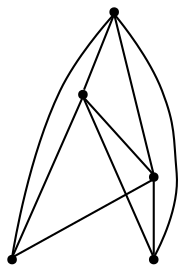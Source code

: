 graph {
  node [shape=point,comment="{\"directed\":false,\"doi\":\"10.4230/LIPIcs.GD.2024.11\",\"figure\":\"14 (2)\"}"]

  v0 [pos="2016.3095012053725,1306.5265841960932"]
  v1 [pos="1882.939434430035,1306.5265841960932"]
  v2 [pos="1774.5762551750731,1306.5265841960932"]
  v3 [pos="1716.9312380818747,1305.5972908449949"]
  v4 [pos="1616.1993008793597,1306.5265841960932"]

  v0 -- v4 [id="-1",pos="2016.3095012053725,1306.5265841960932 2016.3095330032743,1402.3216219551114 1938.6298027007479,1479.982723257273 1842.8117860531556,1479.982723257273 1747.0228962836263,1479.982723257273 1669.3598280816511,1402.3757925855941 1669.3140391030372,1306.609874719488 1669.3598280816511,1291.9469277688677 1657.5065878177816,1280.021505074192 1642.8399963929055,1279.9755999154966 1628.1734049680292,1279.9298219179054 1616.2451216558757,1291.7802195609738 1616.1993008793597,1306.5265841960932"]
  v4 -- v1 [id="-2",pos="1616.1993008793597,1306.5265841960932 1616.1993326772617,1251.2954301024988 1660.9824800610108,1206.5230225252049 1716.226882758765,1206.5230225252049 1771.471285456519,1206.5230225252049 1816.254432840268,1251.2954301024988 1816.254432840268,1306.5265841960932 1816.254432840268,1324.9355701218094 1831.183547742531,1339.8611047530558 1849.5969495341024,1339.8611047530558 1868.0103513256738,1339.8611047530558 1882.9394662279367,1324.9355701218094 1882.939434430035,1306.5265841960932"]
  v4 -- v3 [id="-3",pos="1616.1993008793597,1306.5265841960932 1616.578618050114,1279.6255253950294 1638.038640410409,1257.7706007006475 1664.9335601489674,1256.8956051411365 1692.7454041842707,1255.9871662111632 1716.022740229111,1277.7921165915081 1716.9312380818747,1305.5972908449949"]
  v3 -- v0 [id="-4",pos="1716.9312380818747,1305.5972908449949 1720.127976545068,1388.2586210951426 1789.7471931206412,1452.677546466364 1872.4282246122782,1449.481606428987 1950.2705057888843,1446.4731018595246 2012.8168514678864,1384.3292158074737 2016.3095012053725,1306.5265841960932"]
  v2 -- v3 [id="-5",pos="1774.5762551750731,1306.5265841960932 1745.5474736393983,1339.3693727622654 1747.789734483803,1308.9306920362494 1741.8255928277263,1293.6510137291943 1735.8614511716494,1278.375531738585 1721.6867096920516,1278.2505323729408 1716.9312380818747,1305.5972908449949"]
  v2 -- v1 [id="-6",pos="1774.5762551750731,1306.5265841960932 1774.5762869729751,1336.444285877302 1798.8329983937253,1360.6951801011576 1828.7578766004558,1360.6951801011576 1858.6827548071865,1360.6951801011576 1882.9394662279367,1336.444285877302 1882.939434430035,1306.5265841960932"]
  v4 -- v2 [id="-7",pos="1616.1993008793597,1306.5265841960932 1616.1993326772617,1262.8041458579917 1651.6548835425235,1227.3570978733067 1695.3878098251184,1227.3570978733067 1739.1207361077134,1227.3570978733067 1774.5762869729751,1262.8041458579917 1774.5762551750731,1306.5265841960932"]
  v2 -- v0 [id="-9",pos="1774.5762551750731,1306.5265841960932 1774.5762869729751,1373.2622577287345 1828.691228198251,1427.364221215083 1895.4429099881247,1427.364221215083 1962.194591777998,1427.364221215083 2016.3095330032743,1373.2622577287345 2016.3095012053725,1306.5265841960932"]
  v1 -- v0 [id="-10",pos="1882.939434430035,1306.5265841960932 1882.9394662279367,1343.3487523639712 1912.793498709423,1373.1956253100186 1949.6244996156054,1373.1956253100186 1986.455500521788,1373.1956253100186 2016.3095330032743,1343.3487523639712 2016.3095012053725,1306.5265841960932"]
}